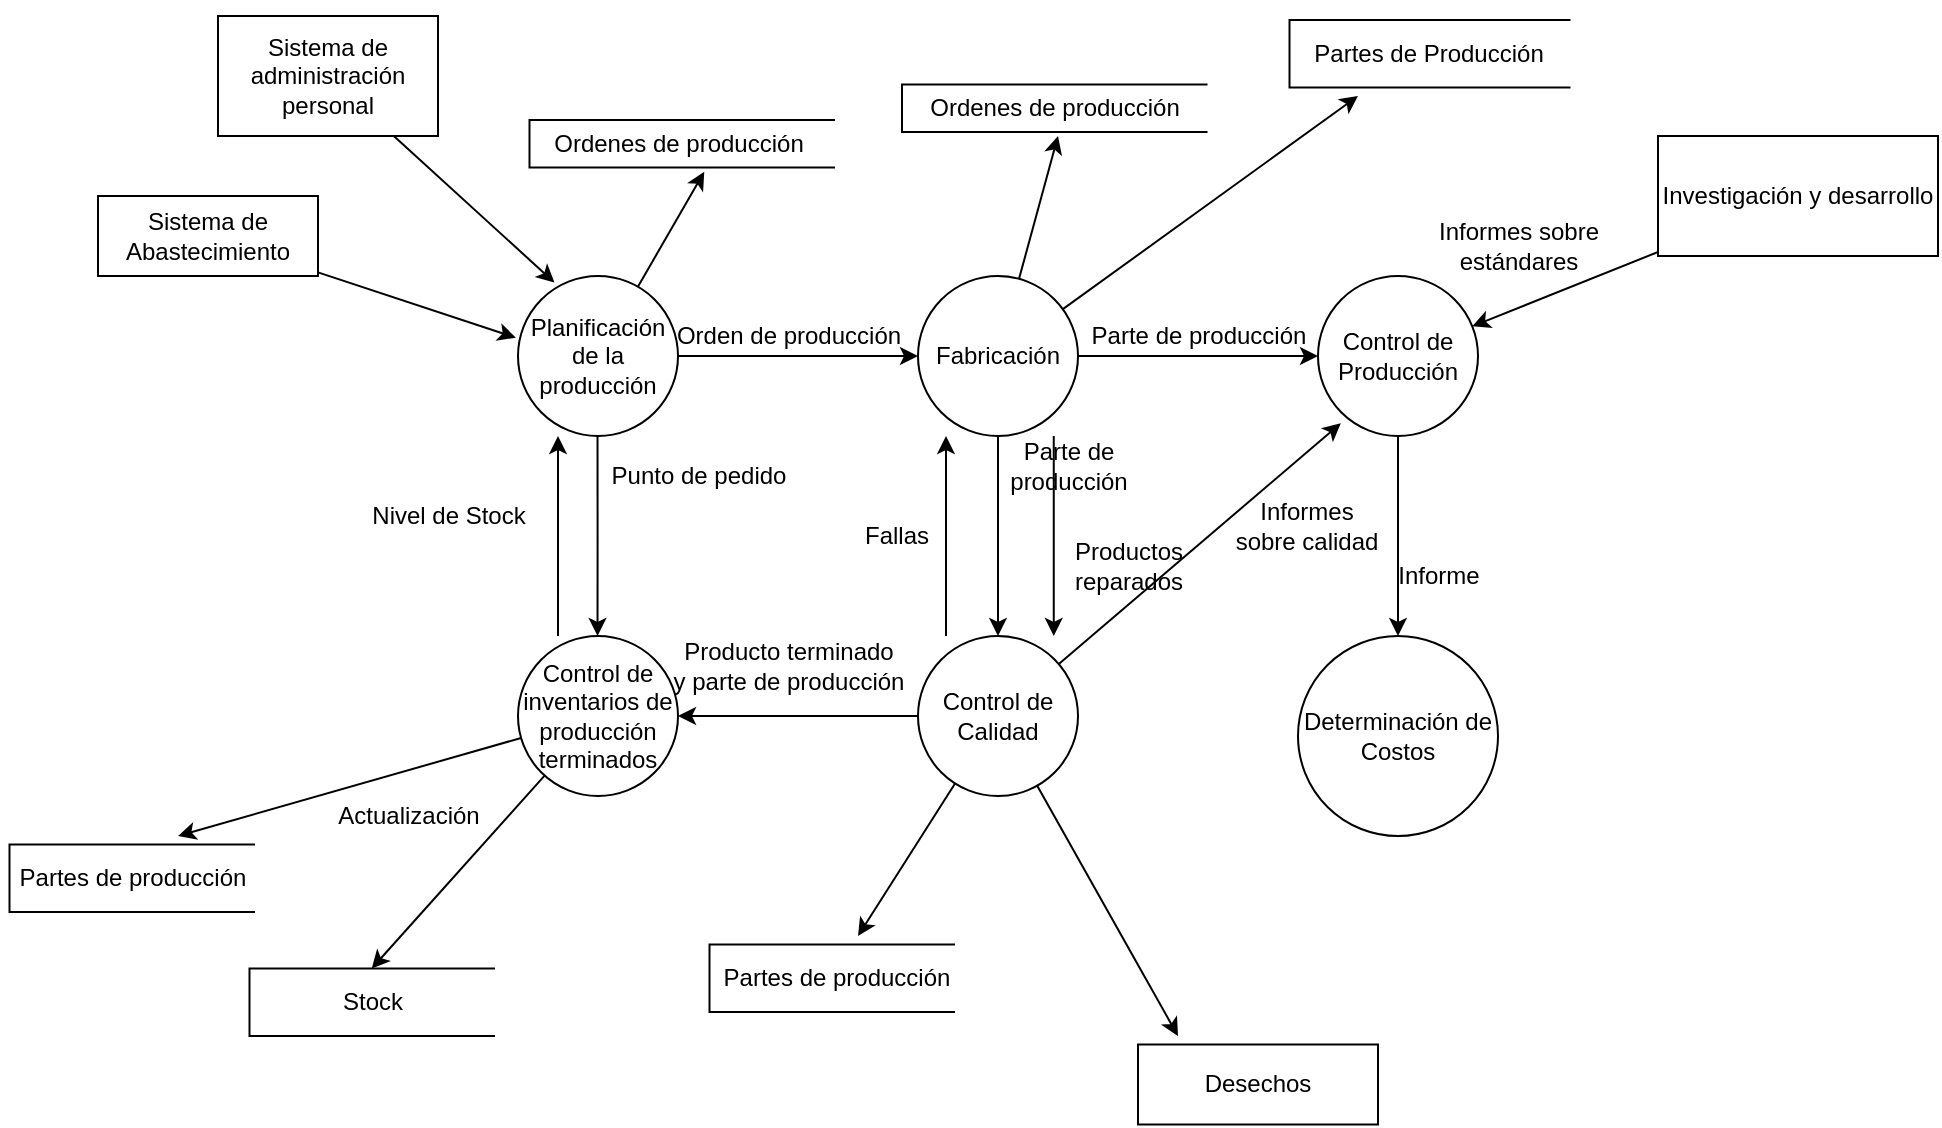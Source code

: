 <mxfile version="14.8.0" type="github">
  <diagram id="on07rTAMqTq5AdcJ2sTU" name="Page-1">
    <mxGraphModel dx="1615" dy="538" grid="1" gridSize="10" guides="1" tooltips="1" connect="1" arrows="1" fold="1" page="1" pageScale="1" pageWidth="827" pageHeight="1169" math="0" shadow="0">
      <root>
        <mxCell id="0" />
        <mxCell id="1" parent="0" />
        <mxCell id="LitLI9PwmLzpKt-Nh9I4-13" style="edgeStyle=none;rounded=0;orthogonalLoop=1;jettySize=auto;html=1;entryX=0;entryY=0.5;entryDx=0;entryDy=0;" edge="1" parent="1" source="LitLI9PwmLzpKt-Nh9I4-1" target="LitLI9PwmLzpKt-Nh9I4-2">
          <mxGeometry relative="1" as="geometry" />
        </mxCell>
        <mxCell id="LitLI9PwmLzpKt-Nh9I4-20" style="edgeStyle=none;rounded=0;orthogonalLoop=1;jettySize=auto;html=1;entryX=1.09;entryY=0.426;entryDx=0;entryDy=0;entryPerimeter=0;" edge="1" parent="1" source="LitLI9PwmLzpKt-Nh9I4-1" target="LitLI9PwmLzpKt-Nh9I4-27">
          <mxGeometry relative="1" as="geometry">
            <mxPoint x="330" y="120" as="targetPoint" />
          </mxGeometry>
        </mxCell>
        <mxCell id="LitLI9PwmLzpKt-Nh9I4-1" value="Planificación de la producción" style="ellipse;whiteSpace=wrap;html=1;aspect=fixed;" vertex="1" parent="1">
          <mxGeometry x="200" y="160" width="80" height="80" as="geometry" />
        </mxCell>
        <mxCell id="LitLI9PwmLzpKt-Nh9I4-8" style="edgeStyle=orthogonalEdgeStyle;rounded=0;orthogonalLoop=1;jettySize=auto;html=1;entryX=0.5;entryY=0;entryDx=0;entryDy=0;" edge="1" parent="1" source="LitLI9PwmLzpKt-Nh9I4-2" target="LitLI9PwmLzpKt-Nh9I4-4">
          <mxGeometry relative="1" as="geometry" />
        </mxCell>
        <mxCell id="LitLI9PwmLzpKt-Nh9I4-14" style="edgeStyle=none;rounded=0;orthogonalLoop=1;jettySize=auto;html=1;entryX=0;entryY=0.5;entryDx=0;entryDy=0;" edge="1" parent="1" source="LitLI9PwmLzpKt-Nh9I4-2" target="LitLI9PwmLzpKt-Nh9I4-5">
          <mxGeometry relative="1" as="geometry" />
        </mxCell>
        <mxCell id="LitLI9PwmLzpKt-Nh9I4-21" style="edgeStyle=none;rounded=0;orthogonalLoop=1;jettySize=auto;html=1;" edge="1" parent="1" source="LitLI9PwmLzpKt-Nh9I4-2">
          <mxGeometry relative="1" as="geometry">
            <mxPoint x="470" y="90" as="targetPoint" />
          </mxGeometry>
        </mxCell>
        <mxCell id="LitLI9PwmLzpKt-Nh9I4-22" style="edgeStyle=none;rounded=0;orthogonalLoop=1;jettySize=auto;html=1;" edge="1" parent="1" source="LitLI9PwmLzpKt-Nh9I4-2">
          <mxGeometry relative="1" as="geometry">
            <mxPoint x="620" y="70" as="targetPoint" />
          </mxGeometry>
        </mxCell>
        <mxCell id="LitLI9PwmLzpKt-Nh9I4-2" value="Fabricación" style="ellipse;whiteSpace=wrap;html=1;aspect=fixed;" vertex="1" parent="1">
          <mxGeometry x="400" y="160" width="80" height="80" as="geometry" />
        </mxCell>
        <mxCell id="LitLI9PwmLzpKt-Nh9I4-16" style="edgeStyle=none;rounded=0;orthogonalLoop=1;jettySize=auto;html=1;" edge="1" parent="1" source="LitLI9PwmLzpKt-Nh9I4-3">
          <mxGeometry relative="1" as="geometry">
            <mxPoint x="30" y="440" as="targetPoint" />
          </mxGeometry>
        </mxCell>
        <mxCell id="LitLI9PwmLzpKt-Nh9I4-17" style="edgeStyle=none;rounded=0;orthogonalLoop=1;jettySize=auto;html=1;entryX=0;entryY=0.5;entryDx=0;entryDy=0;" edge="1" parent="1" source="LitLI9PwmLzpKt-Nh9I4-3" target="LitLI9PwmLzpKt-Nh9I4-34">
          <mxGeometry relative="1" as="geometry">
            <mxPoint x="130" y="480" as="targetPoint" />
          </mxGeometry>
        </mxCell>
        <mxCell id="LitLI9PwmLzpKt-Nh9I4-3" value="Control de inventarios de producción terminados" style="ellipse;whiteSpace=wrap;html=1;aspect=fixed;" vertex="1" parent="1">
          <mxGeometry x="200" y="340" width="80" height="80" as="geometry" />
        </mxCell>
        <mxCell id="LitLI9PwmLzpKt-Nh9I4-12" style="rounded=0;orthogonalLoop=1;jettySize=auto;html=1;entryX=0.143;entryY=0.92;entryDx=0;entryDy=0;entryPerimeter=0;" edge="1" parent="1" source="LitLI9PwmLzpKt-Nh9I4-4" target="LitLI9PwmLzpKt-Nh9I4-5">
          <mxGeometry relative="1" as="geometry">
            <mxPoint x="580" y="260" as="targetPoint" />
          </mxGeometry>
        </mxCell>
        <mxCell id="LitLI9PwmLzpKt-Nh9I4-15" style="edgeStyle=none;rounded=0;orthogonalLoop=1;jettySize=auto;html=1;entryX=1;entryY=0.5;entryDx=0;entryDy=0;" edge="1" parent="1" source="LitLI9PwmLzpKt-Nh9I4-4" target="LitLI9PwmLzpKt-Nh9I4-3">
          <mxGeometry relative="1" as="geometry" />
        </mxCell>
        <mxCell id="LitLI9PwmLzpKt-Nh9I4-18" style="edgeStyle=none;rounded=0;orthogonalLoop=1;jettySize=auto;html=1;" edge="1" parent="1" source="LitLI9PwmLzpKt-Nh9I4-4">
          <mxGeometry relative="1" as="geometry">
            <mxPoint x="370" y="490" as="targetPoint" />
          </mxGeometry>
        </mxCell>
        <mxCell id="LitLI9PwmLzpKt-Nh9I4-19" style="edgeStyle=none;rounded=0;orthogonalLoop=1;jettySize=auto;html=1;" edge="1" parent="1" source="LitLI9PwmLzpKt-Nh9I4-4">
          <mxGeometry relative="1" as="geometry">
            <mxPoint x="530" y="540" as="targetPoint" />
          </mxGeometry>
        </mxCell>
        <mxCell id="LitLI9PwmLzpKt-Nh9I4-4" value="Control de Calidad" style="ellipse;whiteSpace=wrap;html=1;aspect=fixed;" vertex="1" parent="1">
          <mxGeometry x="400" y="340" width="80" height="80" as="geometry" />
        </mxCell>
        <mxCell id="LitLI9PwmLzpKt-Nh9I4-9" style="edgeStyle=orthogonalEdgeStyle;rounded=0;orthogonalLoop=1;jettySize=auto;html=1;entryX=0.5;entryY=0;entryDx=0;entryDy=0;" edge="1" parent="1" source="LitLI9PwmLzpKt-Nh9I4-5" target="LitLI9PwmLzpKt-Nh9I4-6">
          <mxGeometry relative="1" as="geometry" />
        </mxCell>
        <mxCell id="LitLI9PwmLzpKt-Nh9I4-5" value="Control de Producción" style="ellipse;whiteSpace=wrap;html=1;aspect=fixed;" vertex="1" parent="1">
          <mxGeometry x="600" y="160" width="80" height="80" as="geometry" />
        </mxCell>
        <mxCell id="LitLI9PwmLzpKt-Nh9I4-6" value="Determinación de Costos" style="ellipse;whiteSpace=wrap;html=1;aspect=fixed;" vertex="1" parent="1">
          <mxGeometry x="590" y="340" width="100" height="100" as="geometry" />
        </mxCell>
        <mxCell id="LitLI9PwmLzpKt-Nh9I4-10" style="edgeStyle=orthogonalEdgeStyle;rounded=0;orthogonalLoop=1;jettySize=auto;html=1;entryX=0.5;entryY=0;entryDx=0;entryDy=0;" edge="1" parent="1">
          <mxGeometry relative="1" as="geometry">
            <mxPoint x="220" y="340" as="sourcePoint" />
            <mxPoint x="220" y="240" as="targetPoint" />
          </mxGeometry>
        </mxCell>
        <mxCell id="LitLI9PwmLzpKt-Nh9I4-11" style="edgeStyle=orthogonalEdgeStyle;rounded=0;orthogonalLoop=1;jettySize=auto;html=1;entryX=0.5;entryY=0;entryDx=0;entryDy=0;" edge="1" parent="1">
          <mxGeometry relative="1" as="geometry">
            <mxPoint x="239.76" y="240" as="sourcePoint" />
            <mxPoint x="239.76" y="340" as="targetPoint" />
            <Array as="points">
              <mxPoint x="239.76" y="290" />
              <mxPoint x="239.76" y="290" />
            </Array>
          </mxGeometry>
        </mxCell>
        <mxCell id="LitLI9PwmLzpKt-Nh9I4-24" style="edgeStyle=none;rounded=0;orthogonalLoop=1;jettySize=auto;html=1;" edge="1" parent="1" source="LitLI9PwmLzpKt-Nh9I4-23" target="LitLI9PwmLzpKt-Nh9I4-5">
          <mxGeometry relative="1" as="geometry" />
        </mxCell>
        <mxCell id="LitLI9PwmLzpKt-Nh9I4-23" value="Investigación y desarrollo" style="rounded=0;whiteSpace=wrap;html=1;" vertex="1" parent="1">
          <mxGeometry x="770" y="90" width="140" height="60" as="geometry" />
        </mxCell>
        <mxCell id="LitLI9PwmLzpKt-Nh9I4-26" value="" style="shape=partialRectangle;whiteSpace=wrap;html=1;bottom=1;right=1;left=1;top=0;fillColor=none;routingCenterX=-0.5;rotation=90;" vertex="1" parent="1">
          <mxGeometry x="638.88" y="-21.13" width="33.75" height="140" as="geometry" />
        </mxCell>
        <mxCell id="LitLI9PwmLzpKt-Nh9I4-27" value="&lt;br&gt;" style="shape=partialRectangle;whiteSpace=wrap;html=1;bottom=1;right=1;left=1;top=0;fillColor=none;routingCenterX=-0.5;rotation=90;" vertex="1" parent="1">
          <mxGeometry x="270" y="17.75" width="23.75" height="152.25" as="geometry" />
        </mxCell>
        <mxCell id="LitLI9PwmLzpKt-Nh9I4-31" style="edgeStyle=none;rounded=0;orthogonalLoop=1;jettySize=auto;html=1;entryX=0.228;entryY=0.041;entryDx=0;entryDy=0;entryPerimeter=0;" edge="1" parent="1" source="LitLI9PwmLzpKt-Nh9I4-29" target="LitLI9PwmLzpKt-Nh9I4-1">
          <mxGeometry relative="1" as="geometry" />
        </mxCell>
        <mxCell id="LitLI9PwmLzpKt-Nh9I4-29" value="Sistema de administración personal" style="rounded=0;whiteSpace=wrap;html=1;" vertex="1" parent="1">
          <mxGeometry x="50" y="30" width="110" height="60" as="geometry" />
        </mxCell>
        <mxCell id="LitLI9PwmLzpKt-Nh9I4-32" style="edgeStyle=none;rounded=0;orthogonalLoop=1;jettySize=auto;html=1;entryX=-0.013;entryY=0.386;entryDx=0;entryDy=0;entryPerimeter=0;" edge="1" parent="1" source="LitLI9PwmLzpKt-Nh9I4-30" target="LitLI9PwmLzpKt-Nh9I4-1">
          <mxGeometry relative="1" as="geometry" />
        </mxCell>
        <mxCell id="LitLI9PwmLzpKt-Nh9I4-30" value="Sistema de Abastecimiento" style="rounded=0;whiteSpace=wrap;html=1;" vertex="1" parent="1">
          <mxGeometry x="-10" y="120" width="110" height="40" as="geometry" />
        </mxCell>
        <mxCell id="LitLI9PwmLzpKt-Nh9I4-33" value="" style="shape=partialRectangle;whiteSpace=wrap;html=1;bottom=1;right=1;left=1;top=0;fillColor=none;routingCenterX=-0.5;rotation=90;" vertex="1" parent="1">
          <mxGeometry x="-10" y="400" width="33.75" height="122.25" as="geometry" />
        </mxCell>
        <mxCell id="LitLI9PwmLzpKt-Nh9I4-34" value="" style="shape=partialRectangle;whiteSpace=wrap;html=1;bottom=1;right=1;left=1;top=0;fillColor=none;routingCenterX=-0.5;rotation=90;" vertex="1" parent="1">
          <mxGeometry x="110" y="462" width="33.75" height="122.25" as="geometry" />
        </mxCell>
        <mxCell id="LitLI9PwmLzpKt-Nh9I4-35" value="" style="shape=partialRectangle;whiteSpace=wrap;html=1;bottom=1;right=1;left=1;top=0;fillColor=none;routingCenterX=-0.5;rotation=90;" vertex="1" parent="1">
          <mxGeometry x="340" y="450" width="33.75" height="122.25" as="geometry" />
        </mxCell>
        <mxCell id="LitLI9PwmLzpKt-Nh9I4-36" value="Desechos" style="rounded=0;whiteSpace=wrap;html=1;" vertex="1" parent="1">
          <mxGeometry x="510" y="544.25" width="120" height="40" as="geometry" />
        </mxCell>
        <mxCell id="LitLI9PwmLzpKt-Nh9I4-39" value="Ordenes de producción" style="text;html=1;align=center;verticalAlign=middle;resizable=0;points=[];autosize=1;strokeColor=none;" vertex="1" parent="1">
          <mxGeometry x="210" y="83.87" width="140" height="20" as="geometry" />
        </mxCell>
        <mxCell id="LitLI9PwmLzpKt-Nh9I4-40" style="edgeStyle=none;rounded=0;orthogonalLoop=1;jettySize=auto;html=1;exitX=0;exitY=0.5;exitDx=0;exitDy=0;" edge="1" parent="1" source="LitLI9PwmLzpKt-Nh9I4-27" target="LitLI9PwmLzpKt-Nh9I4-27">
          <mxGeometry relative="1" as="geometry" />
        </mxCell>
        <mxCell id="LitLI9PwmLzpKt-Nh9I4-41" value="Ordenes de producción" style="text;html=1;align=center;verticalAlign=middle;resizable=0;points=[];autosize=1;strokeColor=none;" vertex="1" parent="1">
          <mxGeometry x="398.12" y="66.13" width="140" height="20" as="geometry" />
        </mxCell>
        <mxCell id="LitLI9PwmLzpKt-Nh9I4-42" style="edgeStyle=none;rounded=0;orthogonalLoop=1;jettySize=auto;html=1;exitX=0;exitY=0.5;exitDx=0;exitDy=0;" edge="1" parent="1">
          <mxGeometry relative="1" as="geometry">
            <mxPoint x="414.875" y="30" as="sourcePoint" />
            <mxPoint x="414.875" y="30" as="targetPoint" />
          </mxGeometry>
        </mxCell>
        <mxCell id="LitLI9PwmLzpKt-Nh9I4-43" value="&lt;br&gt;" style="shape=partialRectangle;whiteSpace=wrap;html=1;bottom=1;right=1;left=1;top=0;fillColor=none;routingCenterX=-0.5;rotation=90;" vertex="1" parent="1">
          <mxGeometry x="456.25" width="23.75" height="152.25" as="geometry" />
        </mxCell>
        <mxCell id="LitLI9PwmLzpKt-Nh9I4-44" value="Partes de Producción" style="text;html=1;align=center;verticalAlign=middle;resizable=0;points=[];autosize=1;strokeColor=none;" vertex="1" parent="1">
          <mxGeometry x="590" y="38.87" width="130" height="20" as="geometry" />
        </mxCell>
        <mxCell id="LitLI9PwmLzpKt-Nh9I4-45" value="Partes de producción" style="text;html=1;align=center;verticalAlign=middle;resizable=0;points=[];autosize=1;strokeColor=none;" vertex="1" parent="1">
          <mxGeometry x="293.75" y="501.12" width="130" height="20" as="geometry" />
        </mxCell>
        <mxCell id="LitLI9PwmLzpKt-Nh9I4-46" value="Stock" style="text;html=1;align=center;verticalAlign=middle;resizable=0;points=[];autosize=1;strokeColor=none;" vertex="1" parent="1">
          <mxGeometry x="101.88" y="513.12" width="50" height="20" as="geometry" />
        </mxCell>
        <mxCell id="LitLI9PwmLzpKt-Nh9I4-47" value="Partes de producción" style="text;html=1;align=center;verticalAlign=middle;resizable=0;points=[];autosize=1;strokeColor=none;" vertex="1" parent="1">
          <mxGeometry x="-58.13" y="451.12" width="130" height="20" as="geometry" />
        </mxCell>
        <mxCell id="LitLI9PwmLzpKt-Nh9I4-48" value="Orden de producción" style="text;html=1;align=center;verticalAlign=middle;resizable=0;points=[];autosize=1;strokeColor=none;" vertex="1" parent="1">
          <mxGeometry x="270" y="180" width="130" height="20" as="geometry" />
        </mxCell>
        <mxCell id="LitLI9PwmLzpKt-Nh9I4-49" value="Parte de producción" style="text;html=1;align=center;verticalAlign=middle;resizable=0;points=[];autosize=1;strokeColor=none;" vertex="1" parent="1">
          <mxGeometry x="480" y="180" width="120" height="20" as="geometry" />
        </mxCell>
        <mxCell id="LitLI9PwmLzpKt-Nh9I4-50" value="Nivel de Stock" style="text;html=1;align=center;verticalAlign=middle;resizable=0;points=[];autosize=1;strokeColor=none;" vertex="1" parent="1">
          <mxGeometry x="120" y="270" width="90" height="20" as="geometry" />
        </mxCell>
        <mxCell id="LitLI9PwmLzpKt-Nh9I4-51" value="Punto de pedido" style="text;html=1;align=center;verticalAlign=middle;resizable=0;points=[];autosize=1;strokeColor=none;" vertex="1" parent="1">
          <mxGeometry x="240" y="250" width="100" height="20" as="geometry" />
        </mxCell>
        <mxCell id="LitLI9PwmLzpKt-Nh9I4-53" style="edgeStyle=orthogonalEdgeStyle;rounded=0;orthogonalLoop=1;jettySize=auto;html=1;entryX=0.5;entryY=0;entryDx=0;entryDy=0;" edge="1" parent="1">
          <mxGeometry relative="1" as="geometry">
            <mxPoint x="414" y="340" as="sourcePoint" />
            <mxPoint x="414" y="240" as="targetPoint" />
          </mxGeometry>
        </mxCell>
        <mxCell id="LitLI9PwmLzpKt-Nh9I4-54" style="edgeStyle=orthogonalEdgeStyle;rounded=0;orthogonalLoop=1;jettySize=auto;html=1;entryX=0.5;entryY=0;entryDx=0;entryDy=0;" edge="1" parent="1">
          <mxGeometry relative="1" as="geometry">
            <mxPoint x="467.88" y="240" as="sourcePoint" />
            <mxPoint x="467.88" y="340" as="targetPoint" />
          </mxGeometry>
        </mxCell>
        <mxCell id="LitLI9PwmLzpKt-Nh9I4-55" value="Fallas&lt;br&gt;" style="text;html=1;align=center;verticalAlign=middle;resizable=0;points=[];autosize=1;strokeColor=none;" vertex="1" parent="1">
          <mxGeometry x="364" y="280" width="50" height="20" as="geometry" />
        </mxCell>
        <mxCell id="LitLI9PwmLzpKt-Nh9I4-56" value="Parte de&lt;br&gt;producción" style="text;html=1;align=center;verticalAlign=middle;resizable=0;points=[];autosize=1;strokeColor=none;" vertex="1" parent="1">
          <mxGeometry x="440" y="240" width="70" height="30" as="geometry" />
        </mxCell>
        <mxCell id="LitLI9PwmLzpKt-Nh9I4-57" value="Productos&lt;br&gt;reparados" style="text;html=1;align=center;verticalAlign=middle;resizable=0;points=[];autosize=1;strokeColor=none;" vertex="1" parent="1">
          <mxGeometry x="470" y="290" width="70" height="30" as="geometry" />
        </mxCell>
        <mxCell id="LitLI9PwmLzpKt-Nh9I4-58" value="Informes&lt;br&gt;sobre calidad" style="text;html=1;align=center;verticalAlign=middle;resizable=0;points=[];autosize=1;strokeColor=none;" vertex="1" parent="1">
          <mxGeometry x="548.88" y="270" width="90" height="30" as="geometry" />
        </mxCell>
        <mxCell id="LitLI9PwmLzpKt-Nh9I4-59" value="Informe" style="text;html=1;align=center;verticalAlign=middle;resizable=0;points=[];autosize=1;strokeColor=none;" vertex="1" parent="1">
          <mxGeometry x="630" y="300" width="60" height="20" as="geometry" />
        </mxCell>
        <mxCell id="LitLI9PwmLzpKt-Nh9I4-60" value="Informes sobre&lt;br&gt;estándares" style="text;html=1;align=center;verticalAlign=middle;resizable=0;points=[];autosize=1;strokeColor=none;" vertex="1" parent="1">
          <mxGeometry x="650" y="130" width="100" height="30" as="geometry" />
        </mxCell>
        <mxCell id="LitLI9PwmLzpKt-Nh9I4-61" value="Actualización" style="text;html=1;align=center;verticalAlign=middle;resizable=0;points=[];autosize=1;strokeColor=none;" vertex="1" parent="1">
          <mxGeometry x="100" y="420" width="90" height="20" as="geometry" />
        </mxCell>
        <mxCell id="LitLI9PwmLzpKt-Nh9I4-62" value="Producto terminado&lt;br&gt;y parte de producción" style="text;html=1;align=center;verticalAlign=middle;resizable=0;points=[];autosize=1;strokeColor=none;" vertex="1" parent="1">
          <mxGeometry x="270" y="340" width="130" height="30" as="geometry" />
        </mxCell>
      </root>
    </mxGraphModel>
  </diagram>
</mxfile>
